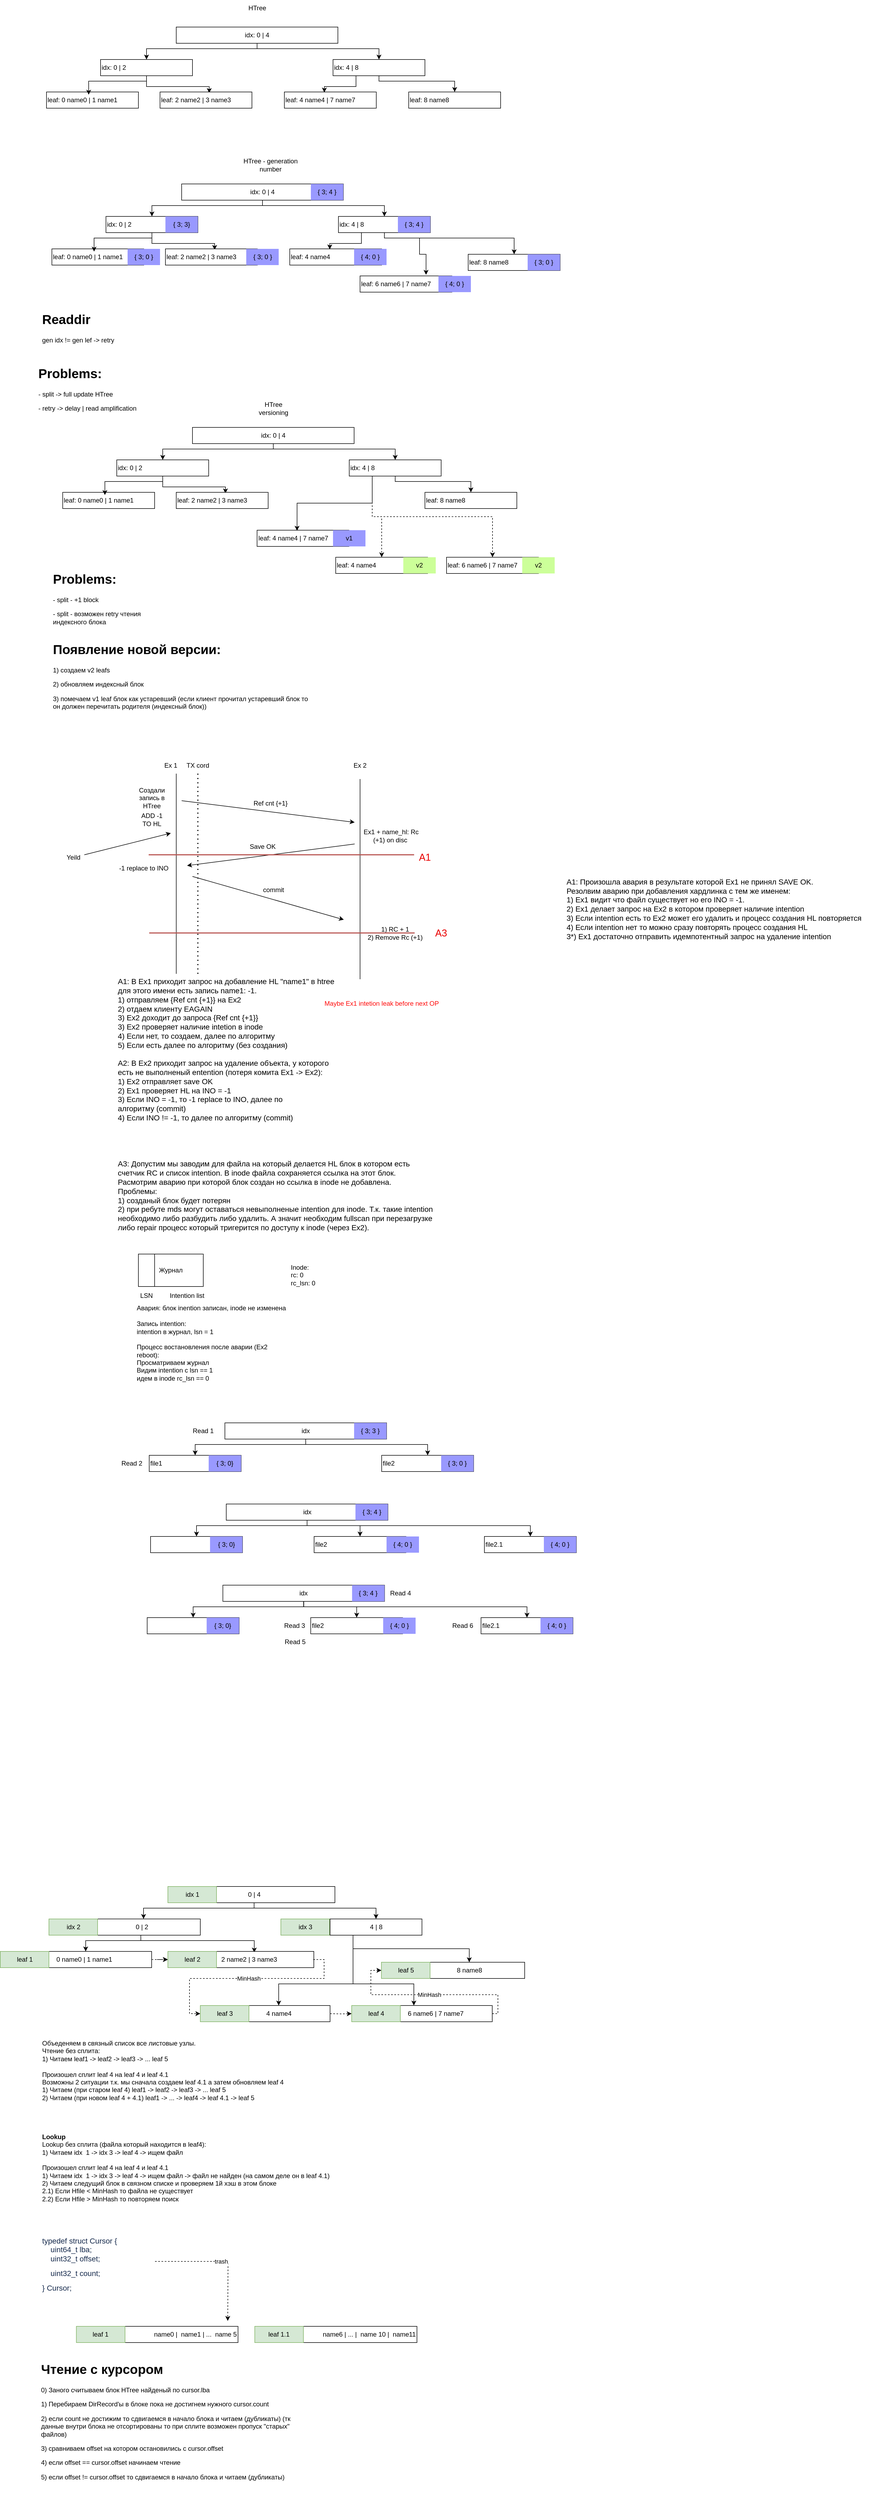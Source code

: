 <mxfile version="26.1.1">
  <diagram name="Страница — 1" id="RW-pO1266FzQhhYjobIq">
    <mxGraphModel dx="2195" dy="754" grid="1" gridSize="10" guides="1" tooltips="1" connect="1" arrows="1" fold="1" page="1" pageScale="1" pageWidth="827" pageHeight="1169" math="0" shadow="0">
      <root>
        <mxCell id="0" />
        <mxCell id="1" parent="0" />
        <mxCell id="mf_PLKOSiDefCwh0_vWu-9" style="edgeStyle=orthogonalEdgeStyle;rounded=0;orthogonalLoop=1;jettySize=auto;html=1;exitX=0.5;exitY=1;exitDx=0;exitDy=0;" parent="1" source="mf_PLKOSiDefCwh0_vWu-2" target="mf_PLKOSiDefCwh0_vWu-3" edge="1">
          <mxGeometry relative="1" as="geometry">
            <Array as="points">
              <mxPoint x="450" y="110" />
              <mxPoint x="245" y="110" />
            </Array>
          </mxGeometry>
        </mxCell>
        <mxCell id="mf_PLKOSiDefCwh0_vWu-10" style="edgeStyle=orthogonalEdgeStyle;rounded=0;orthogonalLoop=1;jettySize=auto;html=1;exitX=0.5;exitY=1;exitDx=0;exitDy=0;entryX=0.5;entryY=0;entryDx=0;entryDy=0;" parent="1" source="mf_PLKOSiDefCwh0_vWu-2" target="mf_PLKOSiDefCwh0_vWu-4" edge="1">
          <mxGeometry relative="1" as="geometry">
            <Array as="points">
              <mxPoint x="450" y="110" />
              <mxPoint x="675" y="110" />
            </Array>
          </mxGeometry>
        </mxCell>
        <mxCell id="mf_PLKOSiDefCwh0_vWu-2" value="idx: 0 | 4" style="rounded=0;whiteSpace=wrap;html=1;align=center;" parent="1" vertex="1">
          <mxGeometry x="300" y="70" width="299" height="30" as="geometry" />
        </mxCell>
        <mxCell id="mf_PLKOSiDefCwh0_vWu-13" style="edgeStyle=orthogonalEdgeStyle;rounded=0;orthogonalLoop=1;jettySize=auto;html=1;exitX=0.5;exitY=1;exitDx=0;exitDy=0;entryX=0.541;entryY=0.067;entryDx=0;entryDy=0;entryPerimeter=0;" parent="1" source="mf_PLKOSiDefCwh0_vWu-3" target="mf_PLKOSiDefCwh0_vWu-6" edge="1">
          <mxGeometry relative="1" as="geometry">
            <mxPoint x="250" y="170" as="sourcePoint" />
            <mxPoint x="360" y="200" as="targetPoint" />
            <Array as="points">
              <mxPoint x="245" y="180" />
              <mxPoint x="361" y="180" />
            </Array>
          </mxGeometry>
        </mxCell>
        <mxCell id="mf_PLKOSiDefCwh0_vWu-3" value="idx: 0 | 2" style="rounded=0;whiteSpace=wrap;html=1;align=left;" parent="1" vertex="1">
          <mxGeometry x="160" y="130" width="170" height="30" as="geometry" />
        </mxCell>
        <mxCell id="mf_PLKOSiDefCwh0_vWu-12" style="edgeStyle=orthogonalEdgeStyle;rounded=0;orthogonalLoop=1;jettySize=auto;html=1;exitX=0.5;exitY=1;exitDx=0;exitDy=0;entryX=0.5;entryY=0;entryDx=0;entryDy=0;" parent="1" source="mf_PLKOSiDefCwh0_vWu-4" target="mf_PLKOSiDefCwh0_vWu-8" edge="1">
          <mxGeometry relative="1" as="geometry">
            <Array as="points">
              <mxPoint x="675" y="170" />
              <mxPoint x="815" y="170" />
            </Array>
          </mxGeometry>
        </mxCell>
        <mxCell id="mf_PLKOSiDefCwh0_vWu-4" value="idx: 4 | 8" style="rounded=0;whiteSpace=wrap;html=1;align=left;" parent="1" vertex="1">
          <mxGeometry x="590" y="130" width="170" height="30" as="geometry" />
        </mxCell>
        <mxCell id="mf_PLKOSiDefCwh0_vWu-5" value="leaf: 0 name0 | 1 name1" style="rounded=0;whiteSpace=wrap;html=1;align=left;" parent="1" vertex="1">
          <mxGeometry x="60" y="190" width="170" height="30" as="geometry" />
        </mxCell>
        <mxCell id="mf_PLKOSiDefCwh0_vWu-6" value="leaf: 2 name2 | 3 name3" style="rounded=0;whiteSpace=wrap;html=1;align=left;" parent="1" vertex="1">
          <mxGeometry x="270" y="190" width="170" height="30" as="geometry" />
        </mxCell>
        <mxCell id="mf_PLKOSiDefCwh0_vWu-7" value="leaf: 4 name4 | 7 name7" style="rounded=0;whiteSpace=wrap;html=1;align=left;" parent="1" vertex="1">
          <mxGeometry x="500" y="190" width="170" height="30" as="geometry" />
        </mxCell>
        <mxCell id="mf_PLKOSiDefCwh0_vWu-8" value="leaf: 8 name8" style="rounded=0;whiteSpace=wrap;html=1;align=left;" parent="1" vertex="1">
          <mxGeometry x="730" y="190" width="170" height="30" as="geometry" />
        </mxCell>
        <mxCell id="mf_PLKOSiDefCwh0_vWu-11" style="edgeStyle=orthogonalEdgeStyle;rounded=0;orthogonalLoop=1;jettySize=auto;html=1;exitX=0.25;exitY=1;exitDx=0;exitDy=0;entryX=0.435;entryY=0.033;entryDx=0;entryDy=0;entryPerimeter=0;" parent="1" source="mf_PLKOSiDefCwh0_vWu-4" target="mf_PLKOSiDefCwh0_vWu-7" edge="1">
          <mxGeometry relative="1" as="geometry" />
        </mxCell>
        <mxCell id="mf_PLKOSiDefCwh0_vWu-14" style="edgeStyle=orthogonalEdgeStyle;rounded=0;orthogonalLoop=1;jettySize=auto;html=1;exitX=0.5;exitY=1;exitDx=0;exitDy=0;entryX=0.459;entryY=0.167;entryDx=0;entryDy=0;entryPerimeter=0;" parent="1" source="mf_PLKOSiDefCwh0_vWu-3" target="mf_PLKOSiDefCwh0_vWu-5" edge="1">
          <mxGeometry relative="1" as="geometry">
            <Array as="points">
              <mxPoint x="245" y="170" />
              <mxPoint x="138" y="170" />
            </Array>
          </mxGeometry>
        </mxCell>
        <mxCell id="mf_PLKOSiDefCwh0_vWu-15" value="HTree" style="text;html=1;align=center;verticalAlign=middle;whiteSpace=wrap;rounded=0;" parent="1" vertex="1">
          <mxGeometry x="419.5" y="20" width="60" height="30" as="geometry" />
        </mxCell>
        <mxCell id="mf_PLKOSiDefCwh0_vWu-16" style="edgeStyle=orthogonalEdgeStyle;rounded=0;orthogonalLoop=1;jettySize=auto;html=1;exitX=0.5;exitY=1;exitDx=0;exitDy=0;" parent="1" source="mf_PLKOSiDefCwh0_vWu-18" target="mf_PLKOSiDefCwh0_vWu-20" edge="1">
          <mxGeometry relative="1" as="geometry">
            <Array as="points">
              <mxPoint x="460" y="400" />
              <mxPoint x="255" y="400" />
            </Array>
          </mxGeometry>
        </mxCell>
        <mxCell id="mf_PLKOSiDefCwh0_vWu-17" style="edgeStyle=orthogonalEdgeStyle;rounded=0;orthogonalLoop=1;jettySize=auto;html=1;exitX=0.5;exitY=1;exitDx=0;exitDy=0;entryX=0.5;entryY=0;entryDx=0;entryDy=0;" parent="1" source="mf_PLKOSiDefCwh0_vWu-18" target="mf_PLKOSiDefCwh0_vWu-22" edge="1">
          <mxGeometry relative="1" as="geometry">
            <Array as="points">
              <mxPoint x="460" y="400" />
              <mxPoint x="685" y="400" />
            </Array>
          </mxGeometry>
        </mxCell>
        <mxCell id="mf_PLKOSiDefCwh0_vWu-18" value="idx: 0 | 4" style="rounded=0;whiteSpace=wrap;html=1;align=center;" parent="1" vertex="1">
          <mxGeometry x="310" y="360" width="299" height="30" as="geometry" />
        </mxCell>
        <mxCell id="mf_PLKOSiDefCwh0_vWu-19" style="edgeStyle=orthogonalEdgeStyle;rounded=0;orthogonalLoop=1;jettySize=auto;html=1;exitX=0.5;exitY=1;exitDx=0;exitDy=0;entryX=0.541;entryY=0.067;entryDx=0;entryDy=0;entryPerimeter=0;" parent="1" source="mf_PLKOSiDefCwh0_vWu-20" target="mf_PLKOSiDefCwh0_vWu-24" edge="1">
          <mxGeometry relative="1" as="geometry">
            <mxPoint x="260" y="460" as="sourcePoint" />
            <mxPoint x="370" y="490" as="targetPoint" />
            <Array as="points">
              <mxPoint x="255" y="470" />
              <mxPoint x="371" y="470" />
            </Array>
          </mxGeometry>
        </mxCell>
        <mxCell id="mf_PLKOSiDefCwh0_vWu-20" value="idx: 0 | 2" style="rounded=0;whiteSpace=wrap;html=1;align=left;" parent="1" vertex="1">
          <mxGeometry x="170" y="420" width="170" height="30" as="geometry" />
        </mxCell>
        <mxCell id="mf_PLKOSiDefCwh0_vWu-21" style="edgeStyle=orthogonalEdgeStyle;rounded=0;orthogonalLoop=1;jettySize=auto;html=1;exitX=0.5;exitY=1;exitDx=0;exitDy=0;entryX=0.5;entryY=0;entryDx=0;entryDy=0;" parent="1" source="mf_PLKOSiDefCwh0_vWu-22" target="mf_PLKOSiDefCwh0_vWu-26" edge="1">
          <mxGeometry relative="1" as="geometry">
            <Array as="points">
              <mxPoint x="685" y="460" />
              <mxPoint x="925" y="460" />
            </Array>
          </mxGeometry>
        </mxCell>
        <mxCell id="mf_PLKOSiDefCwh0_vWu-22" value="idx: 4 | 8" style="rounded=0;whiteSpace=wrap;html=1;align=left;" parent="1" vertex="1">
          <mxGeometry x="600" y="420" width="170" height="30" as="geometry" />
        </mxCell>
        <mxCell id="mf_PLKOSiDefCwh0_vWu-23" value="leaf: 0 name0 | 1 name1" style="rounded=0;whiteSpace=wrap;html=1;align=left;" parent="1" vertex="1">
          <mxGeometry x="70" y="480" width="170" height="30" as="geometry" />
        </mxCell>
        <mxCell id="mf_PLKOSiDefCwh0_vWu-24" value="leaf: 2 name2 | 3 name3" style="rounded=0;whiteSpace=wrap;html=1;align=left;" parent="1" vertex="1">
          <mxGeometry x="280" y="480" width="170" height="30" as="geometry" />
        </mxCell>
        <mxCell id="mf_PLKOSiDefCwh0_vWu-25" value="leaf: 4 name4" style="rounded=0;whiteSpace=wrap;html=1;align=left;" parent="1" vertex="1">
          <mxGeometry x="510" y="480" width="170" height="30" as="geometry" />
        </mxCell>
        <mxCell id="mf_PLKOSiDefCwh0_vWu-26" value="leaf: 8 name8" style="rounded=0;whiteSpace=wrap;html=1;align=left;" parent="1" vertex="1">
          <mxGeometry x="840" y="490" width="170" height="30" as="geometry" />
        </mxCell>
        <mxCell id="mf_PLKOSiDefCwh0_vWu-27" style="edgeStyle=orthogonalEdgeStyle;rounded=0;orthogonalLoop=1;jettySize=auto;html=1;exitX=0.25;exitY=1;exitDx=0;exitDy=0;entryX=0.435;entryY=0.033;entryDx=0;entryDy=0;entryPerimeter=0;" parent="1" source="mf_PLKOSiDefCwh0_vWu-22" target="mf_PLKOSiDefCwh0_vWu-25" edge="1">
          <mxGeometry relative="1" as="geometry" />
        </mxCell>
        <mxCell id="mf_PLKOSiDefCwh0_vWu-28" style="edgeStyle=orthogonalEdgeStyle;rounded=0;orthogonalLoop=1;jettySize=auto;html=1;exitX=0.5;exitY=1;exitDx=0;exitDy=0;entryX=0.459;entryY=0.167;entryDx=0;entryDy=0;entryPerimeter=0;" parent="1" source="mf_PLKOSiDefCwh0_vWu-20" target="mf_PLKOSiDefCwh0_vWu-23" edge="1">
          <mxGeometry relative="1" as="geometry">
            <Array as="points">
              <mxPoint x="255" y="460" />
              <mxPoint x="148" y="460" />
            </Array>
          </mxGeometry>
        </mxCell>
        <mxCell id="mf_PLKOSiDefCwh0_vWu-29" value="HTree - generation number" style="text;html=1;align=center;verticalAlign=middle;whiteSpace=wrap;rounded=0;" parent="1" vertex="1">
          <mxGeometry x="414" y="310" width="120.5" height="30" as="geometry" />
        </mxCell>
        <mxCell id="mf_PLKOSiDefCwh0_vWu-30" value="{ 3; 4 }" style="text;html=1;align=center;verticalAlign=middle;whiteSpace=wrap;rounded=0;fillColor=#9999FF;" parent="1" vertex="1">
          <mxGeometry x="549" y="360" width="60" height="30" as="geometry" />
        </mxCell>
        <mxCell id="mf_PLKOSiDefCwh0_vWu-31" value="{ 3; 4 }" style="text;html=1;align=center;verticalAlign=middle;whiteSpace=wrap;rounded=0;fillColor=#9999FF;" parent="1" vertex="1">
          <mxGeometry x="710" y="420" width="60" height="30" as="geometry" />
        </mxCell>
        <mxCell id="mf_PLKOSiDefCwh0_vWu-32" value="{ 3; 3}" style="text;html=1;align=center;verticalAlign=middle;whiteSpace=wrap;rounded=0;fillColor=#9999FF;" parent="1" vertex="1">
          <mxGeometry x="280" y="420" width="60" height="30" as="geometry" />
        </mxCell>
        <mxCell id="mf_PLKOSiDefCwh0_vWu-33" value="{ 3; 0 }" style="text;html=1;align=center;verticalAlign=middle;whiteSpace=wrap;rounded=0;fillColor=#9999FF;" parent="1" vertex="1">
          <mxGeometry x="210" y="480" width="60" height="30" as="geometry" />
        </mxCell>
        <mxCell id="mf_PLKOSiDefCwh0_vWu-35" value="{ 3; 0 }" style="text;html=1;align=center;verticalAlign=middle;whiteSpace=wrap;rounded=0;fillColor=#9999FF;" parent="1" vertex="1">
          <mxGeometry x="429.5" y="480" width="60" height="30" as="geometry" />
        </mxCell>
        <mxCell id="mf_PLKOSiDefCwh0_vWu-37" value="{ 3; 0 }" style="text;html=1;align=center;verticalAlign=middle;whiteSpace=wrap;rounded=0;fillColor=#9999FF;" parent="1" vertex="1">
          <mxGeometry x="950" y="490" width="60" height="30" as="geometry" />
        </mxCell>
        <mxCell id="mf_PLKOSiDefCwh0_vWu-38" value="&lt;h1 style=&quot;margin-top: 0px;&quot;&gt;Readdir&lt;/h1&gt;&lt;div&gt;gen idx != gen lef -&amp;gt; retry&lt;/div&gt;&lt;div&gt;&lt;br&gt;&lt;/div&gt;&lt;p&gt;&lt;br&gt;&lt;/p&gt;" style="text;html=1;whiteSpace=wrap;overflow=hidden;rounded=0;" parent="1" vertex="1">
          <mxGeometry x="50" y="590" width="180" height="120" as="geometry" />
        </mxCell>
        <mxCell id="mf_PLKOSiDefCwh0_vWu-40" value="leaf: 6 name6 | 7 name7" style="rounded=0;whiteSpace=wrap;html=1;align=left;" parent="1" vertex="1">
          <mxGeometry x="640" y="530" width="170" height="30" as="geometry" />
        </mxCell>
        <mxCell id="mf_PLKOSiDefCwh0_vWu-42" style="edgeStyle=orthogonalEdgeStyle;rounded=0;orthogonalLoop=1;jettySize=auto;html=1;exitX=0.5;exitY=1;exitDx=0;exitDy=0;entryX=0.718;entryY=-0.067;entryDx=0;entryDy=0;entryPerimeter=0;" parent="1" source="mf_PLKOSiDefCwh0_vWu-22" target="mf_PLKOSiDefCwh0_vWu-40" edge="1">
          <mxGeometry relative="1" as="geometry">
            <Array as="points">
              <mxPoint x="685" y="460" />
              <mxPoint x="750" y="460" />
              <mxPoint x="750" y="490" />
              <mxPoint x="762" y="490" />
            </Array>
          </mxGeometry>
        </mxCell>
        <mxCell id="mf_PLKOSiDefCwh0_vWu-43" value="&lt;h1 style=&quot;margin-top: 0px;&quot;&gt;Problems:&lt;/h1&gt;&lt;div&gt;- split -&amp;gt; full update HTree&lt;/div&gt;&lt;p&gt;- retry -&amp;gt; delay | read amplification&lt;/p&gt;" style="text;html=1;whiteSpace=wrap;overflow=hidden;rounded=0;" parent="1" vertex="1">
          <mxGeometry x="42.5" y="690" width="205" height="120" as="geometry" />
        </mxCell>
        <mxCell id="mf_PLKOSiDefCwh0_vWu-44" style="edgeStyle=orthogonalEdgeStyle;rounded=0;orthogonalLoop=1;jettySize=auto;html=1;exitX=0.5;exitY=1;exitDx=0;exitDy=0;" parent="1" source="mf_PLKOSiDefCwh0_vWu-46" target="mf_PLKOSiDefCwh0_vWu-48" edge="1">
          <mxGeometry relative="1" as="geometry">
            <Array as="points">
              <mxPoint x="480" y="850" />
              <mxPoint x="275" y="850" />
            </Array>
          </mxGeometry>
        </mxCell>
        <mxCell id="mf_PLKOSiDefCwh0_vWu-45" style="edgeStyle=orthogonalEdgeStyle;rounded=0;orthogonalLoop=1;jettySize=auto;html=1;exitX=0.5;exitY=1;exitDx=0;exitDy=0;entryX=0.5;entryY=0;entryDx=0;entryDy=0;" parent="1" source="mf_PLKOSiDefCwh0_vWu-46" target="mf_PLKOSiDefCwh0_vWu-50" edge="1">
          <mxGeometry relative="1" as="geometry">
            <Array as="points">
              <mxPoint x="480" y="850" />
              <mxPoint x="705" y="850" />
            </Array>
          </mxGeometry>
        </mxCell>
        <mxCell id="mf_PLKOSiDefCwh0_vWu-46" value="idx: 0 | 4" style="rounded=0;whiteSpace=wrap;html=1;align=center;" parent="1" vertex="1">
          <mxGeometry x="330" y="810" width="299" height="30" as="geometry" />
        </mxCell>
        <mxCell id="mf_PLKOSiDefCwh0_vWu-47" style="edgeStyle=orthogonalEdgeStyle;rounded=0;orthogonalLoop=1;jettySize=auto;html=1;exitX=0.5;exitY=1;exitDx=0;exitDy=0;entryX=0.541;entryY=0.067;entryDx=0;entryDy=0;entryPerimeter=0;" parent="1" source="mf_PLKOSiDefCwh0_vWu-48" target="mf_PLKOSiDefCwh0_vWu-52" edge="1">
          <mxGeometry relative="1" as="geometry">
            <mxPoint x="280" y="910" as="sourcePoint" />
            <mxPoint x="390" y="940" as="targetPoint" />
            <Array as="points">
              <mxPoint x="275" y="920" />
              <mxPoint x="391" y="920" />
            </Array>
          </mxGeometry>
        </mxCell>
        <mxCell id="mf_PLKOSiDefCwh0_vWu-48" value="idx: 0 | 2" style="rounded=0;whiteSpace=wrap;html=1;align=left;" parent="1" vertex="1">
          <mxGeometry x="190" y="870" width="170" height="30" as="geometry" />
        </mxCell>
        <mxCell id="mf_PLKOSiDefCwh0_vWu-49" style="edgeStyle=orthogonalEdgeStyle;rounded=0;orthogonalLoop=1;jettySize=auto;html=1;exitX=0.5;exitY=1;exitDx=0;exitDy=0;entryX=0.5;entryY=0;entryDx=0;entryDy=0;" parent="1" source="mf_PLKOSiDefCwh0_vWu-50" target="mf_PLKOSiDefCwh0_vWu-54" edge="1">
          <mxGeometry relative="1" as="geometry">
            <Array as="points">
              <mxPoint x="705" y="910" />
              <mxPoint x="845" y="910" />
            </Array>
          </mxGeometry>
        </mxCell>
        <mxCell id="mf_PLKOSiDefCwh0_vWu-61" style="edgeStyle=orthogonalEdgeStyle;rounded=0;orthogonalLoop=1;jettySize=auto;html=1;exitX=0.25;exitY=1;exitDx=0;exitDy=0;entryX=0.5;entryY=0;entryDx=0;entryDy=0;dashed=1;" parent="1" source="mf_PLKOSiDefCwh0_vWu-50" target="mf_PLKOSiDefCwh0_vWu-59" edge="1">
          <mxGeometry relative="1" as="geometry" />
        </mxCell>
        <mxCell id="mf_PLKOSiDefCwh0_vWu-62" style="edgeStyle=orthogonalEdgeStyle;rounded=0;orthogonalLoop=1;jettySize=auto;html=1;exitX=0.25;exitY=1;exitDx=0;exitDy=0;entryX=0.5;entryY=0;entryDx=0;entryDy=0;dashed=1;" parent="1" source="mf_PLKOSiDefCwh0_vWu-50" target="mf_PLKOSiDefCwh0_vWu-58" edge="1">
          <mxGeometry relative="1" as="geometry" />
        </mxCell>
        <mxCell id="mf_PLKOSiDefCwh0_vWu-50" value="idx: 4 | 8" style="rounded=0;whiteSpace=wrap;html=1;align=left;" parent="1" vertex="1">
          <mxGeometry x="620" y="870" width="170" height="30" as="geometry" />
        </mxCell>
        <mxCell id="mf_PLKOSiDefCwh0_vWu-51" value="leaf: 0 name0 | 1 name1" style="rounded=0;whiteSpace=wrap;html=1;align=left;" parent="1" vertex="1">
          <mxGeometry x="90" y="930" width="170" height="30" as="geometry" />
        </mxCell>
        <mxCell id="mf_PLKOSiDefCwh0_vWu-52" value="leaf: 2 name2 | 3 name3" style="rounded=0;whiteSpace=wrap;html=1;align=left;" parent="1" vertex="1">
          <mxGeometry x="300" y="930" width="170" height="30" as="geometry" />
        </mxCell>
        <mxCell id="mf_PLKOSiDefCwh0_vWu-53" value="leaf: 4 name4 | 7 name7" style="rounded=0;whiteSpace=wrap;html=1;align=left;" parent="1" vertex="1">
          <mxGeometry x="449.5" y="1000" width="170" height="30" as="geometry" />
        </mxCell>
        <mxCell id="mf_PLKOSiDefCwh0_vWu-54" value="leaf: 8 name8" style="rounded=0;whiteSpace=wrap;html=1;align=left;" parent="1" vertex="1">
          <mxGeometry x="760" y="930" width="170" height="30" as="geometry" />
        </mxCell>
        <mxCell id="mf_PLKOSiDefCwh0_vWu-55" style="edgeStyle=orthogonalEdgeStyle;rounded=0;orthogonalLoop=1;jettySize=auto;html=1;exitX=0.25;exitY=1;exitDx=0;exitDy=0;entryX=0.435;entryY=0.033;entryDx=0;entryDy=0;entryPerimeter=0;" parent="1" source="mf_PLKOSiDefCwh0_vWu-50" target="mf_PLKOSiDefCwh0_vWu-53" edge="1">
          <mxGeometry relative="1" as="geometry" />
        </mxCell>
        <mxCell id="mf_PLKOSiDefCwh0_vWu-56" style="edgeStyle=orthogonalEdgeStyle;rounded=0;orthogonalLoop=1;jettySize=auto;html=1;exitX=0.5;exitY=1;exitDx=0;exitDy=0;entryX=0.459;entryY=0.167;entryDx=0;entryDy=0;entryPerimeter=0;" parent="1" source="mf_PLKOSiDefCwh0_vWu-48" target="mf_PLKOSiDefCwh0_vWu-51" edge="1">
          <mxGeometry relative="1" as="geometry">
            <Array as="points">
              <mxPoint x="275" y="910" />
              <mxPoint x="168" y="910" />
            </Array>
          </mxGeometry>
        </mxCell>
        <mxCell id="mf_PLKOSiDefCwh0_vWu-57" value="HTree versioning" style="text;html=1;align=center;verticalAlign=middle;whiteSpace=wrap;rounded=0;" parent="1" vertex="1">
          <mxGeometry x="449.5" y="760" width="60" height="30" as="geometry" />
        </mxCell>
        <mxCell id="mf_PLKOSiDefCwh0_vWu-58" value="leaf: 6 name6 | 7 name7" style="rounded=0;whiteSpace=wrap;html=1;align=left;" parent="1" vertex="1">
          <mxGeometry x="800" y="1050" width="170" height="30" as="geometry" />
        </mxCell>
        <mxCell id="mf_PLKOSiDefCwh0_vWu-59" value="leaf: 4 name4" style="rounded=0;whiteSpace=wrap;html=1;align=left;" parent="1" vertex="1">
          <mxGeometry x="595" y="1050" width="170" height="30" as="geometry" />
        </mxCell>
        <mxCell id="mf_PLKOSiDefCwh0_vWu-63" value="v1" style="text;html=1;align=center;verticalAlign=middle;whiteSpace=wrap;rounded=0;fillColor=#9999FF;" parent="1" vertex="1">
          <mxGeometry x="590" y="1000" width="60" height="30" as="geometry" />
        </mxCell>
        <mxCell id="mf_PLKOSiDefCwh0_vWu-64" value="v2" style="text;html=1;align=center;verticalAlign=middle;whiteSpace=wrap;rounded=0;fillColor=#CCFF99;" parent="1" vertex="1">
          <mxGeometry x="720" y="1050" width="60" height="30" as="geometry" />
        </mxCell>
        <mxCell id="mf_PLKOSiDefCwh0_vWu-66" value="v2" style="text;html=1;align=center;verticalAlign=middle;whiteSpace=wrap;rounded=0;fillColor=#CCFF99;" parent="1" vertex="1">
          <mxGeometry x="940" y="1050" width="60" height="30" as="geometry" />
        </mxCell>
        <mxCell id="mf_PLKOSiDefCwh0_vWu-67" value="&lt;h1 style=&quot;margin-top: 0px;&quot;&gt;Problems:&lt;/h1&gt;&lt;div&gt;-&amp;nbsp;&lt;span style=&quot;background-color: transparent; color: light-dark(rgb(0, 0, 0), rgb(255, 255, 255));&quot;&gt;split -&amp;nbsp;&lt;/span&gt;&lt;span style=&quot;background-color: transparent; color: light-dark(rgb(0, 0, 0), rgb(255, 255, 255));&quot;&gt;+1 block&lt;/span&gt;&lt;/div&gt;&lt;p&gt;-&amp;nbsp;&lt;span style=&quot;background-color: transparent; color: light-dark(rgb(0, 0, 0), rgb(255, 255, 255));&quot;&gt;split - возможен&amp;nbsp;&lt;/span&gt;&lt;span style=&quot;background-color: transparent; color: light-dark(rgb(0, 0, 0), rgb(255, 255, 255));&quot;&gt;retry чтения индексного блока&lt;/span&gt;&lt;/p&gt;" style="text;html=1;whiteSpace=wrap;overflow=hidden;rounded=0;" parent="1" vertex="1">
          <mxGeometry x="70" y="1070" width="205" height="120" as="geometry" />
        </mxCell>
        <mxCell id="mf_PLKOSiDefCwh0_vWu-69" value="&lt;h1 style=&quot;margin-top: 0px;&quot;&gt;Появление новой версии:&lt;/h1&gt;&lt;p&gt;1) создаем v2 leafs&lt;/p&gt;&lt;p&gt;2) обновляем индексный блок&lt;/p&gt;&lt;p&gt;3) помечаем v1 leaf блок как устаревший (если клиент прочитал устаревший блок то он должен перечитать родителя (индексный блок))&lt;/p&gt;" style="text;html=1;whiteSpace=wrap;overflow=hidden;rounded=0;" parent="1" vertex="1">
          <mxGeometry x="70" y="1200" width="480" height="190" as="geometry" />
        </mxCell>
        <mxCell id="04HmaOA_3xTZ1o9605H1-1" value="" style="endArrow=none;html=1;rounded=0;" parent="1" edge="1">
          <mxGeometry width="50" height="50" relative="1" as="geometry">
            <mxPoint x="300" y="1820" as="sourcePoint" />
            <mxPoint x="300" y="1450" as="targetPoint" />
          </mxGeometry>
        </mxCell>
        <mxCell id="04HmaOA_3xTZ1o9605H1-2" value="" style="endArrow=none;html=1;rounded=0;" parent="1" edge="1">
          <mxGeometry width="50" height="50" relative="1" as="geometry">
            <mxPoint x="640" y="1830" as="sourcePoint" />
            <mxPoint x="640" y="1460" as="targetPoint" />
          </mxGeometry>
        </mxCell>
        <mxCell id="04HmaOA_3xTZ1o9605H1-4" value="Ex 1" style="text;html=1;align=center;verticalAlign=middle;whiteSpace=wrap;rounded=0;" parent="1" vertex="1">
          <mxGeometry x="260" y="1420" width="60" height="30" as="geometry" />
        </mxCell>
        <mxCell id="04HmaOA_3xTZ1o9605H1-5" value="Ex 2" style="text;html=1;align=center;verticalAlign=middle;whiteSpace=wrap;rounded=0;" parent="1" vertex="1">
          <mxGeometry x="610" y="1420" width="60" height="30" as="geometry" />
        </mxCell>
        <mxCell id="04HmaOA_3xTZ1o9605H1-6" value="" style="endArrow=classic;html=1;rounded=0;" parent="1" edge="1">
          <mxGeometry width="50" height="50" relative="1" as="geometry">
            <mxPoint x="310" y="1500" as="sourcePoint" />
            <mxPoint x="630" y="1540" as="targetPoint" />
          </mxGeometry>
        </mxCell>
        <mxCell id="04HmaOA_3xTZ1o9605H1-7" value="Ref cnt {+1}" style="text;html=1;align=center;verticalAlign=middle;whiteSpace=wrap;rounded=0;" parent="1" vertex="1">
          <mxGeometry x="396.75" y="1490" width="155" height="30" as="geometry" />
        </mxCell>
        <mxCell id="04HmaOA_3xTZ1o9605H1-8" value="Создали запись в HTree" style="text;html=1;align=center;verticalAlign=middle;whiteSpace=wrap;rounded=0;" parent="1" vertex="1">
          <mxGeometry x="225" y="1480" width="60" height="30" as="geometry" />
        </mxCell>
        <mxCell id="04HmaOA_3xTZ1o9605H1-9" value="Ex1 + name_hl: Rc (+1) on disc&amp;nbsp;" style="text;html=1;align=center;verticalAlign=middle;whiteSpace=wrap;rounded=0;" parent="1" vertex="1">
          <mxGeometry x="640" y="1550" width="115" height="30" as="geometry" />
        </mxCell>
        <mxCell id="04HmaOA_3xTZ1o9605H1-10" value="" style="endArrow=classic;html=1;rounded=0;" parent="1" edge="1">
          <mxGeometry width="50" height="50" relative="1" as="geometry">
            <mxPoint x="630" y="1580" as="sourcePoint" />
            <mxPoint x="320" y="1620" as="targetPoint" />
          </mxGeometry>
        </mxCell>
        <mxCell id="04HmaOA_3xTZ1o9605H1-11" value="Save OK" style="text;html=1;align=center;verticalAlign=middle;whiteSpace=wrap;rounded=0;" parent="1" vertex="1">
          <mxGeometry x="429.5" y="1570" width="60" height="30" as="geometry" />
        </mxCell>
        <mxCell id="04HmaOA_3xTZ1o9605H1-13" value="" style="endArrow=classic;html=1;rounded=0;" parent="1" edge="1">
          <mxGeometry width="50" height="50" relative="1" as="geometry">
            <mxPoint x="330" y="1640" as="sourcePoint" />
            <mxPoint x="610" y="1720" as="targetPoint" />
          </mxGeometry>
        </mxCell>
        <mxCell id="04HmaOA_3xTZ1o9605H1-14" value="-1 replace to INO" style="text;html=1;align=center;verticalAlign=middle;whiteSpace=wrap;rounded=0;" parent="1" vertex="1">
          <mxGeometry x="190" y="1610" width="100" height="30" as="geometry" />
        </mxCell>
        <mxCell id="04HmaOA_3xTZ1o9605H1-15" value="commit" style="text;html=1;align=center;verticalAlign=middle;whiteSpace=wrap;rounded=0;" parent="1" vertex="1">
          <mxGeometry x="450" y="1650" width="60" height="30" as="geometry" />
        </mxCell>
        <mxCell id="04HmaOA_3xTZ1o9605H1-16" value="1) RC + 1&lt;div&gt;2) Remove Rc (+1)&lt;/div&gt;" style="text;html=1;align=center;verticalAlign=middle;whiteSpace=wrap;rounded=0;" parent="1" vertex="1">
          <mxGeometry x="640" y="1700" width="130" height="90" as="geometry" />
        </mxCell>
        <mxCell id="04HmaOA_3xTZ1o9605H1-19" value="" style="endArrow=none;html=1;rounded=0;fillColor=#f8cecc;strokeColor=#b85450;strokeWidth=2;" parent="1" edge="1">
          <mxGeometry width="50" height="50" relative="1" as="geometry">
            <mxPoint x="740" y="1600" as="sourcePoint" />
            <mxPoint x="249" y="1600" as="targetPoint" />
          </mxGeometry>
        </mxCell>
        <mxCell id="04HmaOA_3xTZ1o9605H1-20" value="" style="endArrow=none;html=1;rounded=0;fillColor=#f8cecc;strokeColor=#b85450;strokeWidth=2;" parent="1" edge="1">
          <mxGeometry width="50" height="50" relative="1" as="geometry">
            <mxPoint x="741" y="1744.5" as="sourcePoint" />
            <mxPoint x="250" y="1744.5" as="targetPoint" />
          </mxGeometry>
        </mxCell>
        <mxCell id="BeQctFbGjYON3i-OoHZe-1" value="A1" style="text;html=1;align=center;verticalAlign=middle;whiteSpace=wrap;rounded=0;strokeWidth=3;fontSize=18;fontColor=light-dark(#e90101, #ededed);" parent="1" vertex="1">
          <mxGeometry x="730" y="1590" width="60" height="30" as="geometry" />
        </mxCell>
        <mxCell id="BeQctFbGjYON3i-OoHZe-2" value="A3" style="text;html=1;align=center;verticalAlign=middle;whiteSpace=wrap;rounded=0;strokeWidth=3;fontSize=18;fontColor=light-dark(#e90101, #ededed);" parent="1" vertex="1">
          <mxGeometry x="760" y="1730" width="60" height="30" as="geometry" />
        </mxCell>
        <mxCell id="BeQctFbGjYON3i-OoHZe-3" value="&lt;font style=&quot;font-size: 14px;&quot;&gt;A1: Произошла авария в результате которой Ex1 не принял SAVE OK.&lt;/font&gt;&lt;div&gt;&lt;font style=&quot;font-size: 14px;&quot;&gt;Резолвим аварию при добавления хардлинка с тем же именем:&lt;br&gt;1) Ex1 видит что файл существует но его INO = -1.&lt;/font&gt;&lt;/div&gt;&lt;div&gt;&lt;font style=&quot;font-size: 14px;&quot;&gt;2) Ex1 делает запрос на Ex2 в котором проверяет наличие intention&lt;/font&gt;&lt;/div&gt;&lt;div&gt;&lt;font style=&quot;font-size: 14px;&quot;&gt;3) Если intention есть то Ex2 может его удалить и процесс создания HL повторяется&lt;/font&gt;&lt;/div&gt;&lt;div&gt;&lt;font style=&quot;font-size: 14px;&quot;&gt;4) Если intention нет то можно сразу повторять процесс создания HL&lt;/font&gt;&lt;/div&gt;&lt;div&gt;&lt;span style=&quot;font-size: 14px;&quot;&gt;3*) Ex1 достаточно отправить идемпотентный запрос на удаление intention&lt;/span&gt;&lt;/div&gt;" style="text;html=1;align=left;verticalAlign=middle;whiteSpace=wrap;rounded=0;" parent="1" vertex="1">
          <mxGeometry x="1020" y="1630" width="590" height="140" as="geometry" />
        </mxCell>
        <mxCell id="BeQctFbGjYON3i-OoHZe-5" value="&lt;font style=&quot;font-size: 14px;&quot;&gt;A3: Допустим мы заводим для файла на который делается HL блок в котором есть счетчик RC и список intention. В inode файла сохраняется ссылка на этот блок. Расмотрим аварию при которой блок создан но ссылка в inode не добавлена.&lt;/font&gt;&lt;div&gt;&lt;font style=&quot;font-size: 14px;&quot;&gt;Проблемы:&lt;/font&gt;&lt;/div&gt;&lt;div&gt;&lt;font style=&quot;font-size: 14px;&quot;&gt;1) созданый блок будет потерян&lt;/font&gt;&lt;/div&gt;&lt;div&gt;&lt;font style=&quot;font-size: 14px;&quot;&gt;2) при ребуте mds могут оставаться невыполненые intention для inode. Т.к. такие intention необходимо либо разбудить либо удалить. А значит необходим fullscan при перезагрузке либо repair процесс который тригерится по доступу к inode (через Ex2).&lt;/font&gt;&lt;/div&gt;" style="text;html=1;align=left;verticalAlign=middle;whiteSpace=wrap;rounded=0;" parent="1" vertex="1">
          <mxGeometry x="190" y="2160" width="590" height="140" as="geometry" />
        </mxCell>
        <mxCell id="BeQctFbGjYON3i-OoHZe-7" value="" style="endArrow=none;dashed=1;html=1;dashPattern=1 3;strokeWidth=2;rounded=0;" parent="1" edge="1">
          <mxGeometry width="50" height="50" relative="1" as="geometry">
            <mxPoint x="340" y="1820" as="sourcePoint" />
            <mxPoint x="340" y="1450" as="targetPoint" />
          </mxGeometry>
        </mxCell>
        <mxCell id="BeQctFbGjYON3i-OoHZe-8" value="TX cord" style="text;html=1;align=center;verticalAlign=middle;whiteSpace=wrap;rounded=0;" parent="1" vertex="1">
          <mxGeometry x="310" y="1420" width="60" height="30" as="geometry" />
        </mxCell>
        <mxCell id="BeQctFbGjYON3i-OoHZe-9" value="A1: В Ex1 приходит запрос на добавление HL &quot;name1&quot; в htree для этого имени есть запись name1: -1.&lt;div&gt;1) отправляем {&lt;span style=&quot;text-align: center; background-color: transparent; color: light-dark(rgb(0, 0, 0), rgb(255, 255, 255));&quot;&gt;Ref cnt {+1}&lt;/span&gt;&lt;span style=&quot;background-color: transparent; color: light-dark(rgb(0, 0, 0), rgb(255, 255, 255));&quot;&gt;} на Ex2&lt;/span&gt;&lt;/div&gt;&lt;div&gt;&lt;span style=&quot;background-color: transparent; color: light-dark(rgb(0, 0, 0), rgb(255, 255, 255));&quot;&gt;2) отдаем клиенту EAGAIN&lt;/span&gt;&lt;/div&gt;&lt;div&gt;&lt;span style=&quot;background-color: transparent; color: light-dark(rgb(0, 0, 0), rgb(255, 255, 255));&quot;&gt;3) Ex2 доходит до запроса&amp;nbsp;&lt;/span&gt;&lt;span style=&quot;background-color: transparent; color: light-dark(rgb(0, 0, 0), rgb(255, 255, 255));&quot;&gt;{&lt;/span&gt;&lt;span style=&quot;background-color: transparent; color: light-dark(rgb(0, 0, 0), rgb(255, 255, 255)); text-align: center;&quot;&gt;Ref cnt {+1}&lt;/span&gt;&lt;span style=&quot;background-color: transparent; color: light-dark(rgb(0, 0, 0), rgb(255, 255, 255));&quot;&gt;}&lt;/span&gt;&lt;/div&gt;&lt;div&gt;&lt;span style=&quot;background-color: transparent; color: light-dark(rgb(0, 0, 0), rgb(255, 255, 255));&quot;&gt;3) Ex2 проверяет наличие intetion&lt;/span&gt;&lt;span style=&quot;background-color: transparent; color: light-dark(rgb(0, 0, 0), rgb(255, 255, 255));&quot;&gt;&amp;nbsp;в inode&lt;/span&gt;&lt;/div&gt;&lt;div&gt;&lt;span style=&quot;background-color: transparent; color: light-dark(rgb(0, 0, 0), rgb(255, 255, 255));&quot;&gt;4) Если нет, то создаем, далее по алгоритму&lt;/span&gt;&lt;/div&gt;&lt;div&gt;&lt;span style=&quot;background-color: transparent; color: light-dark(rgb(0, 0, 0), rgb(255, 255, 255));&quot;&gt;5) Если есть далее по алгоритму (без создания)&lt;/span&gt;&lt;/div&gt;&lt;div&gt;&lt;span style=&quot;background-color: transparent; color: light-dark(rgb(0, 0, 0), rgb(255, 255, 255));&quot;&gt;&lt;br&gt;&lt;/span&gt;&lt;/div&gt;&lt;div&gt;A2: В Ex2 приходит запрос на удаление объекта, у которого есть не выполненый entention (потеря комита Ex1 -&amp;gt; Ex2):&lt;/div&gt;&lt;div&gt;1) Ex2 отправляет save OK&lt;/div&gt;&lt;div&gt;2) Ex1 проверяет HL на INO = -1&lt;/div&gt;&lt;div&gt;3) Если INO = -1, то -1 replace to INO, далее по алгоритму&amp;nbsp;&lt;span style=&quot;background-color: transparent; color: light-dark(rgb(0, 0, 0), rgb(255, 255, 255));&quot;&gt;(commit)&lt;/span&gt;&lt;/div&gt;&lt;div&gt;4) Eсли INO != -1, то далее по алгоритму (commit)&lt;/div&gt;" style="text;html=1;align=left;verticalAlign=middle;whiteSpace=wrap;rounded=0;fontSize=14;" parent="1" vertex="1">
          <mxGeometry x="190" y="1820" width="410" height="280" as="geometry" />
        </mxCell>
        <mxCell id="BeQctFbGjYON3i-OoHZe-10" value="ADD -1 TO HL" style="text;html=1;align=center;verticalAlign=middle;whiteSpace=wrap;rounded=0;" parent="1" vertex="1">
          <mxGeometry x="225" y="1520" width="60" height="30" as="geometry" />
        </mxCell>
        <mxCell id="BeQctFbGjYON3i-OoHZe-11" value="Maybe Ex1 intetion leak before next OP" style="text;html=1;align=center;verticalAlign=middle;whiteSpace=wrap;rounded=0;fontColor=#FF0A0A;" parent="1" vertex="1">
          <mxGeometry x="570" y="1860" width="220" height="30" as="geometry" />
        </mxCell>
        <mxCell id="BeQctFbGjYON3i-OoHZe-12" value="" style="endArrow=classic;html=1;rounded=0;" parent="1" edge="1">
          <mxGeometry width="50" height="50" relative="1" as="geometry">
            <mxPoint x="130" y="1600" as="sourcePoint" />
            <mxPoint x="290" y="1560" as="targetPoint" />
          </mxGeometry>
        </mxCell>
        <mxCell id="BeQctFbGjYON3i-OoHZe-13" value="Yeild" style="text;html=1;align=center;verticalAlign=middle;whiteSpace=wrap;rounded=0;" parent="1" vertex="1">
          <mxGeometry x="80" y="1590" width="60" height="30" as="geometry" />
        </mxCell>
        <mxCell id="BeQctFbGjYON3i-OoHZe-17" value="Журнал" style="rounded=0;whiteSpace=wrap;html=1;" parent="1" vertex="1">
          <mxGeometry x="230" y="2338" width="120" height="60" as="geometry" />
        </mxCell>
        <mxCell id="BeQctFbGjYON3i-OoHZe-18" value="" style="rounded=0;whiteSpace=wrap;html=1;" parent="1" vertex="1">
          <mxGeometry x="230" y="2338" width="30" height="60" as="geometry" />
        </mxCell>
        <mxCell id="BeQctFbGjYON3i-OoHZe-19" value="LSN" style="text;html=1;align=center;verticalAlign=middle;whiteSpace=wrap;rounded=0;" parent="1" vertex="1">
          <mxGeometry x="215" y="2400" width="60" height="30" as="geometry" />
        </mxCell>
        <mxCell id="BeQctFbGjYON3i-OoHZe-20" value="&lt;div style=&quot;&quot;&gt;&lt;span style=&quot;background-color: transparent; color: light-dark(rgb(0, 0, 0), rgb(255, 255, 255));&quot;&gt;Inode:&lt;/span&gt;&lt;/div&gt;&lt;div style=&quot;&quot;&gt;&lt;span style=&quot;background-color: transparent; color: light-dark(rgb(0, 0, 0), rgb(255, 255, 255));&quot;&gt;rc: 0&lt;/span&gt;&lt;/div&gt;&lt;div style=&quot;&quot;&gt;rc_lsn: 0&lt;/div&gt;&lt;div&gt;&lt;br&gt;&lt;/div&gt;" style="text;html=1;align=left;verticalAlign=middle;whiteSpace=wrap;rounded=0;" parent="1" vertex="1">
          <mxGeometry x="510" y="2338" width="320" height="92" as="geometry" />
        </mxCell>
        <mxCell id="BeQctFbGjYON3i-OoHZe-21" value="Intention list" style="text;html=1;align=center;verticalAlign=middle;whiteSpace=wrap;rounded=0;" parent="1" vertex="1">
          <mxGeometry x="275" y="2400" width="90" height="30" as="geometry" />
        </mxCell>
        <mxCell id="BeQctFbGjYON3i-OoHZe-23" value="Авария: блок inеntion записан, inode не изменена&lt;div&gt;&lt;br&gt;&lt;/div&gt;&lt;div&gt;Запись intention:&lt;/div&gt;&lt;div&gt;intention в журнал, lsn = 1&lt;/div&gt;&lt;div&gt;&lt;br&gt;&lt;/div&gt;&lt;div&gt;Процесс востановления после аварии (Ex2 reboot):&lt;/div&gt;&lt;div&gt;Просматриваем журнал&lt;/div&gt;&lt;div&gt;Видим intention с lsn == 1&lt;/div&gt;&lt;div&gt;идем в inode rc_lsn == 0&lt;/div&gt;&lt;div&gt;&lt;br&gt;&lt;/div&gt;" style="text;html=1;align=left;verticalAlign=middle;whiteSpace=wrap;rounded=0;" parent="1" vertex="1">
          <mxGeometry x="225" y="2440" width="285" height="140" as="geometry" />
        </mxCell>
        <mxCell id="io7rObgqiktNB00ZLA3A-1" value="{ 4; 0 }" style="text;html=1;align=center;verticalAlign=middle;whiteSpace=wrap;rounded=0;fillColor=#9999FF;" parent="1" vertex="1">
          <mxGeometry x="785" y="530" width="60" height="30" as="geometry" />
        </mxCell>
        <mxCell id="io7rObgqiktNB00ZLA3A-2" value="{ 4; 0 }" style="text;html=1;align=center;verticalAlign=middle;whiteSpace=wrap;rounded=0;fillColor=#9999FF;" parent="1" vertex="1">
          <mxGeometry x="629" y="480" width="60" height="30" as="geometry" />
        </mxCell>
        <mxCell id="MJ5-J80cCLJe8jQIAeMC-1" style="edgeStyle=orthogonalEdgeStyle;rounded=0;orthogonalLoop=1;jettySize=auto;html=1;exitX=0.5;exitY=1;exitDx=0;exitDy=0;" parent="1" source="MJ5-J80cCLJe8jQIAeMC-3" target="MJ5-J80cCLJe8jQIAeMC-5" edge="1">
          <mxGeometry relative="1" as="geometry">
            <Array as="points">
              <mxPoint x="540" y="2690" />
              <mxPoint x="335" y="2690" />
            </Array>
          </mxGeometry>
        </mxCell>
        <mxCell id="MJ5-J80cCLJe8jQIAeMC-2" style="edgeStyle=orthogonalEdgeStyle;rounded=0;orthogonalLoop=1;jettySize=auto;html=1;exitX=0.5;exitY=1;exitDx=0;exitDy=0;entryX=0.5;entryY=0;entryDx=0;entryDy=0;" parent="1" source="MJ5-J80cCLJe8jQIAeMC-3" target="MJ5-J80cCLJe8jQIAeMC-7" edge="1">
          <mxGeometry relative="1" as="geometry">
            <Array as="points">
              <mxPoint x="540" y="2690" />
              <mxPoint x="765" y="2690" />
            </Array>
          </mxGeometry>
        </mxCell>
        <mxCell id="MJ5-J80cCLJe8jQIAeMC-3" value="idx" style="rounded=0;whiteSpace=wrap;html=1;align=center;" parent="1" vertex="1">
          <mxGeometry x="390" y="2650" width="299" height="30" as="geometry" />
        </mxCell>
        <mxCell id="MJ5-J80cCLJe8jQIAeMC-5" value="file1" style="rounded=0;whiteSpace=wrap;html=1;align=left;" parent="1" vertex="1">
          <mxGeometry x="250" y="2710" width="170" height="30" as="geometry" />
        </mxCell>
        <mxCell id="MJ5-J80cCLJe8jQIAeMC-7" value="file2" style="rounded=0;whiteSpace=wrap;html=1;align=left;" parent="1" vertex="1">
          <mxGeometry x="680" y="2710" width="170" height="30" as="geometry" />
        </mxCell>
        <mxCell id="MJ5-J80cCLJe8jQIAeMC-14" value="{ 3; 3 }" style="text;html=1;align=center;verticalAlign=middle;whiteSpace=wrap;rounded=0;fillColor=#9999FF;" parent="1" vertex="1">
          <mxGeometry x="629" y="2650" width="60" height="30" as="geometry" />
        </mxCell>
        <mxCell id="MJ5-J80cCLJe8jQIAeMC-15" value="{ 3; 0 }" style="text;html=1;align=center;verticalAlign=middle;whiteSpace=wrap;rounded=0;fillColor=#9999FF;" parent="1" vertex="1">
          <mxGeometry x="790" y="2710" width="60" height="30" as="geometry" />
        </mxCell>
        <mxCell id="MJ5-J80cCLJe8jQIAeMC-16" value="{ 3; 0}" style="text;html=1;align=center;verticalAlign=middle;whiteSpace=wrap;rounded=0;fillColor=#9999FF;" parent="1" vertex="1">
          <mxGeometry x="360" y="2710" width="60" height="30" as="geometry" />
        </mxCell>
        <mxCell id="MJ5-J80cCLJe8jQIAeMC-24" value="Read 2" style="text;html=1;align=center;verticalAlign=middle;whiteSpace=wrap;rounded=0;" parent="1" vertex="1">
          <mxGeometry x="187.5" y="2710" width="60" height="30" as="geometry" />
        </mxCell>
        <mxCell id="MJ5-J80cCLJe8jQIAeMC-25" value="Read 1" style="text;html=1;align=center;verticalAlign=middle;whiteSpace=wrap;rounded=0;" parent="1" vertex="1">
          <mxGeometry x="320" y="2650" width="60" height="30" as="geometry" />
        </mxCell>
        <mxCell id="MJ5-J80cCLJe8jQIAeMC-27" style="edgeStyle=orthogonalEdgeStyle;rounded=0;orthogonalLoop=1;jettySize=auto;html=1;exitX=0.5;exitY=1;exitDx=0;exitDy=0;" parent="1" source="MJ5-J80cCLJe8jQIAeMC-29" target="MJ5-J80cCLJe8jQIAeMC-30" edge="1">
          <mxGeometry relative="1" as="geometry">
            <Array as="points">
              <mxPoint x="542.5" y="2840" />
              <mxPoint x="337.5" y="2840" />
            </Array>
          </mxGeometry>
        </mxCell>
        <mxCell id="MJ5-J80cCLJe8jQIAeMC-28" style="edgeStyle=orthogonalEdgeStyle;rounded=0;orthogonalLoop=1;jettySize=auto;html=1;exitX=0.5;exitY=1;exitDx=0;exitDy=0;entryX=0.5;entryY=0;entryDx=0;entryDy=0;" parent="1" source="MJ5-J80cCLJe8jQIAeMC-29" target="MJ5-J80cCLJe8jQIAeMC-31" edge="1">
          <mxGeometry relative="1" as="geometry">
            <Array as="points">
              <mxPoint x="542" y="2840" />
              <mxPoint x="640" y="2840" />
            </Array>
          </mxGeometry>
        </mxCell>
        <mxCell id="MJ5-J80cCLJe8jQIAeMC-38" style="edgeStyle=orthogonalEdgeStyle;rounded=0;orthogonalLoop=1;jettySize=auto;html=1;exitX=0.5;exitY=1;exitDx=0;exitDy=0;entryX=0.5;entryY=0;entryDx=0;entryDy=0;" parent="1" source="MJ5-J80cCLJe8jQIAeMC-29" target="MJ5-J80cCLJe8jQIAeMC-37" edge="1">
          <mxGeometry relative="1" as="geometry">
            <Array as="points">
              <mxPoint x="542" y="2840" />
              <mxPoint x="955" y="2840" />
            </Array>
          </mxGeometry>
        </mxCell>
        <mxCell id="MJ5-J80cCLJe8jQIAeMC-29" value="idx" style="rounded=0;whiteSpace=wrap;html=1;align=center;" parent="1" vertex="1">
          <mxGeometry x="392.5" y="2800" width="299" height="30" as="geometry" />
        </mxCell>
        <mxCell id="MJ5-J80cCLJe8jQIAeMC-30" value="" style="rounded=0;whiteSpace=wrap;html=1;align=left;" parent="1" vertex="1">
          <mxGeometry x="252.5" y="2860" width="170" height="30" as="geometry" />
        </mxCell>
        <mxCell id="MJ5-J80cCLJe8jQIAeMC-31" value="file2" style="rounded=0;whiteSpace=wrap;html=1;align=left;" parent="1" vertex="1">
          <mxGeometry x="555" y="2860" width="170" height="30" as="geometry" />
        </mxCell>
        <mxCell id="MJ5-J80cCLJe8jQIAeMC-32" value="{ 3; 4 }" style="text;html=1;align=center;verticalAlign=middle;whiteSpace=wrap;rounded=0;fillColor=#9999FF;" parent="1" vertex="1">
          <mxGeometry x="631.5" y="2800" width="60" height="30" as="geometry" />
        </mxCell>
        <mxCell id="MJ5-J80cCLJe8jQIAeMC-33" value="{ 4; 0 }" style="text;html=1;align=center;verticalAlign=middle;whiteSpace=wrap;rounded=0;fillColor=#9999FF;" parent="1" vertex="1">
          <mxGeometry x="689" y="2860" width="60" height="30" as="geometry" />
        </mxCell>
        <mxCell id="MJ5-J80cCLJe8jQIAeMC-34" value="{ 3; 0}" style="text;html=1;align=center;verticalAlign=middle;whiteSpace=wrap;rounded=0;fillColor=#9999FF;" parent="1" vertex="1">
          <mxGeometry x="362.5" y="2860" width="60" height="30" as="geometry" />
        </mxCell>
        <mxCell id="MJ5-J80cCLJe8jQIAeMC-37" value="file2.1" style="rounded=0;whiteSpace=wrap;html=1;align=left;" parent="1" vertex="1">
          <mxGeometry x="870" y="2860" width="170" height="30" as="geometry" />
        </mxCell>
        <mxCell id="MJ5-J80cCLJe8jQIAeMC-40" value="{ 4; 0 }" style="text;html=1;align=center;verticalAlign=middle;whiteSpace=wrap;rounded=0;fillColor=#9999FF;" parent="1" vertex="1">
          <mxGeometry x="980" y="2860" width="60" height="30" as="geometry" />
        </mxCell>
        <mxCell id="MJ5-J80cCLJe8jQIAeMC-41" style="edgeStyle=orthogonalEdgeStyle;rounded=0;orthogonalLoop=1;jettySize=auto;html=1;exitX=0.5;exitY=1;exitDx=0;exitDy=0;" parent="1" source="MJ5-J80cCLJe8jQIAeMC-44" target="MJ5-J80cCLJe8jQIAeMC-45" edge="1">
          <mxGeometry relative="1" as="geometry">
            <Array as="points">
              <mxPoint x="536.25" y="2990" />
              <mxPoint x="331.25" y="2990" />
            </Array>
          </mxGeometry>
        </mxCell>
        <mxCell id="MJ5-J80cCLJe8jQIAeMC-42" style="edgeStyle=orthogonalEdgeStyle;rounded=0;orthogonalLoop=1;jettySize=auto;html=1;exitX=0.5;exitY=1;exitDx=0;exitDy=0;entryX=0.5;entryY=0;entryDx=0;entryDy=0;" parent="1" source="MJ5-J80cCLJe8jQIAeMC-44" target="MJ5-J80cCLJe8jQIAeMC-46" edge="1">
          <mxGeometry relative="1" as="geometry">
            <Array as="points">
              <mxPoint x="535.75" y="2990" />
              <mxPoint x="633.75" y="2990" />
            </Array>
          </mxGeometry>
        </mxCell>
        <mxCell id="MJ5-J80cCLJe8jQIAeMC-43" style="edgeStyle=orthogonalEdgeStyle;rounded=0;orthogonalLoop=1;jettySize=auto;html=1;exitX=0.5;exitY=1;exitDx=0;exitDy=0;entryX=0.5;entryY=0;entryDx=0;entryDy=0;" parent="1" source="MJ5-J80cCLJe8jQIAeMC-44" target="MJ5-J80cCLJe8jQIAeMC-50" edge="1">
          <mxGeometry relative="1" as="geometry">
            <Array as="points">
              <mxPoint x="536" y="2990" />
              <mxPoint x="949" y="2990" />
            </Array>
          </mxGeometry>
        </mxCell>
        <mxCell id="MJ5-J80cCLJe8jQIAeMC-44" value="idx" style="rounded=0;whiteSpace=wrap;html=1;align=center;" parent="1" vertex="1">
          <mxGeometry x="386.25" y="2950" width="299" height="30" as="geometry" />
        </mxCell>
        <mxCell id="MJ5-J80cCLJe8jQIAeMC-45" value="" style="rounded=0;whiteSpace=wrap;html=1;align=left;" parent="1" vertex="1">
          <mxGeometry x="246.25" y="3010" width="170" height="30" as="geometry" />
        </mxCell>
        <mxCell id="MJ5-J80cCLJe8jQIAeMC-46" value="file2" style="rounded=0;whiteSpace=wrap;html=1;align=left;" parent="1" vertex="1">
          <mxGeometry x="548.75" y="3010" width="170" height="30" as="geometry" />
        </mxCell>
        <mxCell id="MJ5-J80cCLJe8jQIAeMC-47" value="{ 3; 4 }" style="text;html=1;align=center;verticalAlign=middle;whiteSpace=wrap;rounded=0;fillColor=#9999FF;" parent="1" vertex="1">
          <mxGeometry x="625.25" y="2950" width="60" height="30" as="geometry" />
        </mxCell>
        <mxCell id="MJ5-J80cCLJe8jQIAeMC-48" value="{ 4; 0 }" style="text;html=1;align=center;verticalAlign=middle;whiteSpace=wrap;rounded=0;fillColor=#9999FF;" parent="1" vertex="1">
          <mxGeometry x="682.75" y="3010" width="60" height="30" as="geometry" />
        </mxCell>
        <mxCell id="MJ5-J80cCLJe8jQIAeMC-49" value="{ 3; 0}" style="text;html=1;align=center;verticalAlign=middle;whiteSpace=wrap;rounded=0;fillColor=#9999FF;" parent="1" vertex="1">
          <mxGeometry x="356.25" y="3010" width="60" height="30" as="geometry" />
        </mxCell>
        <mxCell id="MJ5-J80cCLJe8jQIAeMC-50" value="file2.1" style="rounded=0;whiteSpace=wrap;html=1;align=left;" parent="1" vertex="1">
          <mxGeometry x="863.75" y="3010" width="170" height="30" as="geometry" />
        </mxCell>
        <mxCell id="MJ5-J80cCLJe8jQIAeMC-51" value="{ 4; 0 }" style="text;html=1;align=center;verticalAlign=middle;whiteSpace=wrap;rounded=0;fillColor=#9999FF;" parent="1" vertex="1">
          <mxGeometry x="973.75" y="3010" width="60" height="30" as="geometry" />
        </mxCell>
        <mxCell id="MJ5-J80cCLJe8jQIAeMC-52" value="Read 3" style="text;html=1;align=center;verticalAlign=middle;whiteSpace=wrap;rounded=0;" parent="1" vertex="1">
          <mxGeometry x="488.75" y="3010" width="60" height="30" as="geometry" />
        </mxCell>
        <mxCell id="MJ5-J80cCLJe8jQIAeMC-53" value="Read 4" style="text;html=1;align=center;verticalAlign=middle;whiteSpace=wrap;rounded=0;" parent="1" vertex="1">
          <mxGeometry x="685.25" y="2950" width="60" height="30" as="geometry" />
        </mxCell>
        <mxCell id="MJ5-J80cCLJe8jQIAeMC-54" value="Read 5" style="text;html=1;align=center;verticalAlign=middle;whiteSpace=wrap;rounded=0;" parent="1" vertex="1">
          <mxGeometry x="490" y="3040" width="60" height="30" as="geometry" />
        </mxCell>
        <mxCell id="MJ5-J80cCLJe8jQIAeMC-55" value="Read 6" style="text;html=1;align=center;verticalAlign=middle;whiteSpace=wrap;rounded=0;" parent="1" vertex="1">
          <mxGeometry x="800" y="3010" width="60" height="30" as="geometry" />
        </mxCell>
        <mxCell id="BSGlOFfNUsuVt6koS_C1-1" style="edgeStyle=orthogonalEdgeStyle;rounded=0;orthogonalLoop=1;jettySize=auto;html=1;exitX=0.5;exitY=1;exitDx=0;exitDy=0;" edge="1" parent="1" source="BSGlOFfNUsuVt6koS_C1-3" target="BSGlOFfNUsuVt6koS_C1-5">
          <mxGeometry relative="1" as="geometry">
            <Array as="points">
              <mxPoint x="444.5" y="3547" />
              <mxPoint x="239.5" y="3547" />
            </Array>
          </mxGeometry>
        </mxCell>
        <mxCell id="BSGlOFfNUsuVt6koS_C1-2" style="edgeStyle=orthogonalEdgeStyle;rounded=0;orthogonalLoop=1;jettySize=auto;html=1;exitX=0.5;exitY=1;exitDx=0;exitDy=0;entryX=0.5;entryY=0;entryDx=0;entryDy=0;" edge="1" parent="1" source="BSGlOFfNUsuVt6koS_C1-3" target="BSGlOFfNUsuVt6koS_C1-8">
          <mxGeometry relative="1" as="geometry">
            <Array as="points">
              <mxPoint x="444.5" y="3547" />
              <mxPoint x="669.5" y="3547" />
            </Array>
          </mxGeometry>
        </mxCell>
        <mxCell id="BSGlOFfNUsuVt6koS_C1-3" value="0 | 4" style="rounded=0;whiteSpace=wrap;html=1;align=center;" vertex="1" parent="1">
          <mxGeometry x="294.5" y="3507" width="299" height="30" as="geometry" />
        </mxCell>
        <mxCell id="BSGlOFfNUsuVt6koS_C1-4" style="edgeStyle=orthogonalEdgeStyle;rounded=0;orthogonalLoop=1;jettySize=auto;html=1;exitX=0.5;exitY=1;exitDx=0;exitDy=0;entryX=0.541;entryY=0.067;entryDx=0;entryDy=0;entryPerimeter=0;" edge="1" parent="1" source="BSGlOFfNUsuVt6koS_C1-5" target="BSGlOFfNUsuVt6koS_C1-11">
          <mxGeometry relative="1" as="geometry">
            <mxPoint x="244.5" y="3607" as="sourcePoint" />
            <mxPoint x="354.5" y="3637" as="targetPoint" />
            <Array as="points">
              <mxPoint x="234.5" y="3607" />
              <mxPoint x="444.5" y="3607" />
            </Array>
          </mxGeometry>
        </mxCell>
        <mxCell id="BSGlOFfNUsuVt6koS_C1-5" value="&amp;nbsp;0 | 2" style="rounded=0;whiteSpace=wrap;html=1;align=center;" vertex="1" parent="1">
          <mxGeometry x="124.5" y="3567" width="220" height="30" as="geometry" />
        </mxCell>
        <mxCell id="BSGlOFfNUsuVt6koS_C1-6" style="edgeStyle=orthogonalEdgeStyle;rounded=0;orthogonalLoop=1;jettySize=auto;html=1;exitX=0.25;exitY=1;exitDx=0;exitDy=0;" edge="1" parent="1" source="BSGlOFfNUsuVt6koS_C1-8" target="BSGlOFfNUsuVt6koS_C1-16">
          <mxGeometry relative="1" as="geometry">
            <Array as="points">
              <mxPoint x="627.5" y="3687" />
              <mxPoint x="739.5" y="3687" />
            </Array>
          </mxGeometry>
        </mxCell>
        <mxCell id="BSGlOFfNUsuVt6koS_C1-7" style="edgeStyle=orthogonalEdgeStyle;rounded=0;orthogonalLoop=1;jettySize=auto;html=1;exitX=0.25;exitY=1;exitDx=0;exitDy=0;" edge="1" parent="1" source="BSGlOFfNUsuVt6koS_C1-8" target="BSGlOFfNUsuVt6koS_C1-13">
          <mxGeometry relative="1" as="geometry" />
        </mxCell>
        <mxCell id="BSGlOFfNUsuVt6koS_C1-8" value="4 | 8" style="rounded=0;whiteSpace=wrap;html=1;align=center;" vertex="1" parent="1">
          <mxGeometry x="584.5" y="3567" width="170" height="30" as="geometry" />
        </mxCell>
        <mxCell id="BSGlOFfNUsuVt6koS_C1-9" value="" style="edgeStyle=orthogonalEdgeStyle;rounded=0;orthogonalLoop=1;jettySize=auto;html=1;dashed=1;" edge="1" parent="1" source="BSGlOFfNUsuVt6koS_C1-10" target="BSGlOFfNUsuVt6koS_C1-23">
          <mxGeometry relative="1" as="geometry" />
        </mxCell>
        <mxCell id="BSGlOFfNUsuVt6koS_C1-10" value="0 name0 | 1 name1" style="rounded=0;whiteSpace=wrap;html=1;align=center;" vertex="1" parent="1">
          <mxGeometry x="4.5" y="3627" width="250" height="30" as="geometry" />
        </mxCell>
        <mxCell id="BSGlOFfNUsuVt6koS_C1-11" value="2 name2 | 3 name3" style="rounded=0;whiteSpace=wrap;html=1;align=center;" vertex="1" parent="1">
          <mxGeometry x="314.5" y="3627" width="240" height="30" as="geometry" />
        </mxCell>
        <mxCell id="BSGlOFfNUsuVt6koS_C1-12" value="4 name4" style="rounded=0;whiteSpace=wrap;html=1;align=center;" vertex="1" parent="1">
          <mxGeometry x="394.5" y="3727" width="190" height="30" as="geometry" />
        </mxCell>
        <mxCell id="BSGlOFfNUsuVt6koS_C1-13" value="8 name8" style="rounded=0;whiteSpace=wrap;html=1;align=center;" vertex="1" parent="1">
          <mxGeometry x="739.5" y="3647" width="205" height="30" as="geometry" />
        </mxCell>
        <mxCell id="BSGlOFfNUsuVt6koS_C1-14" style="edgeStyle=orthogonalEdgeStyle;rounded=0;orthogonalLoop=1;jettySize=auto;html=1;" edge="1" parent="1">
          <mxGeometry relative="1" as="geometry">
            <Array as="points">
              <mxPoint x="132.5" y="3607" />
            </Array>
            <mxPoint x="234.5" y="3607" as="sourcePoint" />
            <mxPoint x="132.5" y="3627" as="targetPoint" />
          </mxGeometry>
        </mxCell>
        <mxCell id="BSGlOFfNUsuVt6koS_C1-15" style="edgeStyle=orthogonalEdgeStyle;rounded=0;orthogonalLoop=1;jettySize=auto;html=1;exitX=1;exitY=0.5;exitDx=0;exitDy=0;entryX=0;entryY=0.5;entryDx=0;entryDy=0;dashed=1;" edge="1" parent="1" target="BSGlOFfNUsuVt6koS_C1-23">
          <mxGeometry relative="1" as="geometry">
            <mxPoint x="254.5" y="3642" as="sourcePoint" />
          </mxGeometry>
        </mxCell>
        <mxCell id="BSGlOFfNUsuVt6koS_C1-16" value="6 name6 | 7 name7" style="rounded=0;whiteSpace=wrap;html=1;align=center;" vertex="1" parent="1">
          <mxGeometry x="674.5" y="3727" width="210" height="30" as="geometry" />
        </mxCell>
        <mxCell id="BSGlOFfNUsuVt6koS_C1-17" value="MinHash" style="edgeStyle=orthogonalEdgeStyle;rounded=0;orthogonalLoop=1;jettySize=auto;html=1;entryX=0;entryY=0.5;entryDx=0;entryDy=0;dashed=1;exitX=1;exitY=0.5;exitDx=0;exitDy=0;" edge="1" parent="1" target="BSGlOFfNUsuVt6koS_C1-28" source="BSGlOFfNUsuVt6koS_C1-16">
          <mxGeometry relative="1" as="geometry">
            <mxPoint x="894.5" y="3742" as="sourcePoint" />
            <Array as="points">
              <mxPoint x="895" y="3742" />
              <mxPoint x="895" y="3707" />
              <mxPoint x="660" y="3707" />
              <mxPoint x="660" y="3662" />
            </Array>
          </mxGeometry>
        </mxCell>
        <mxCell id="BSGlOFfNUsuVt6koS_C1-18" style="edgeStyle=orthogonalEdgeStyle;rounded=0;orthogonalLoop=1;jettySize=auto;html=1;exitX=1;exitY=0.5;exitDx=0;exitDy=0;entryX=0;entryY=0.5;entryDx=0;entryDy=0;dashed=1;" edge="1" parent="1" target="BSGlOFfNUsuVt6koS_C1-27">
          <mxGeometry relative="1" as="geometry">
            <mxPoint x="584.5" y="3742" as="sourcePoint" />
          </mxGeometry>
        </mxCell>
        <mxCell id="BSGlOFfNUsuVt6koS_C1-19" value="idx 1" style="text;html=1;align=center;verticalAlign=middle;whiteSpace=wrap;rounded=0;fillColor=#d5e8d4;strokeColor=#82b366;" vertex="1" parent="1">
          <mxGeometry x="284.5" y="3507" width="90" height="30" as="geometry" />
        </mxCell>
        <mxCell id="BSGlOFfNUsuVt6koS_C1-20" value="idx 2" style="text;html=1;align=center;verticalAlign=middle;whiteSpace=wrap;rounded=0;fillColor=#d5e8d4;strokeColor=#82b366;" vertex="1" parent="1">
          <mxGeometry x="64.5" y="3567" width="90" height="30" as="geometry" />
        </mxCell>
        <mxCell id="BSGlOFfNUsuVt6koS_C1-21" value="idx 3" style="text;html=1;align=center;verticalAlign=middle;whiteSpace=wrap;rounded=0;fillColor=#d5e8d4;strokeColor=#82b366;" vertex="1" parent="1">
          <mxGeometry x="493.5" y="3567" width="90" height="30" as="geometry" />
        </mxCell>
        <mxCell id="BSGlOFfNUsuVt6koS_C1-22" value="leaf 1" style="text;html=1;align=center;verticalAlign=middle;whiteSpace=wrap;rounded=0;fillColor=#d5e8d4;strokeColor=#82b366;" vertex="1" parent="1">
          <mxGeometry x="-25.5" y="3627" width="90" height="30" as="geometry" />
        </mxCell>
        <mxCell id="BSGlOFfNUsuVt6koS_C1-23" value="leaf 2" style="text;html=1;align=center;verticalAlign=middle;whiteSpace=wrap;rounded=0;fillColor=#d5e8d4;strokeColor=#82b366;" vertex="1" parent="1">
          <mxGeometry x="284.5" y="3627" width="90" height="30" as="geometry" />
        </mxCell>
        <mxCell id="BSGlOFfNUsuVt6koS_C1-24" value="" style="edgeStyle=orthogonalEdgeStyle;rounded=0;orthogonalLoop=1;jettySize=auto;html=1;exitX=0.25;exitY=1;exitDx=0;exitDy=0;entryX=0.5;entryY=0;entryDx=0;entryDy=0;" edge="1" parent="1" source="BSGlOFfNUsuVt6koS_C1-8" target="BSGlOFfNUsuVt6koS_C1-12">
          <mxGeometry relative="1" as="geometry">
            <mxPoint x="627.5" y="3597" as="sourcePoint" />
            <mxPoint x="477.5" y="3703" as="targetPoint" />
            <Array as="points">
              <mxPoint x="627.5" y="3687" />
              <mxPoint x="489.5" y="3687" />
            </Array>
          </mxGeometry>
        </mxCell>
        <mxCell id="BSGlOFfNUsuVt6koS_C1-25" value="MinHash" style="edgeStyle=orthogonalEdgeStyle;rounded=0;orthogonalLoop=1;jettySize=auto;html=1;exitX=1;exitY=0.5;exitDx=0;exitDy=0;entryX=0;entryY=0.5;entryDx=0;entryDy=0;dashed=1;" edge="1" parent="1" target="BSGlOFfNUsuVt6koS_C1-26">
          <mxGeometry relative="1" as="geometry">
            <mxPoint x="553.5" y="3642" as="sourcePoint" />
            <Array as="points">
              <mxPoint x="573.5" y="3642" />
              <mxPoint x="573.5" y="3677" />
              <mxPoint x="324.5" y="3677" />
              <mxPoint x="324.5" y="3742" />
            </Array>
          </mxGeometry>
        </mxCell>
        <mxCell id="BSGlOFfNUsuVt6koS_C1-26" value="leaf 3" style="text;html=1;align=center;verticalAlign=middle;whiteSpace=wrap;rounded=0;fillColor=#d5e8d4;strokeColor=#82b366;" vertex="1" parent="1">
          <mxGeometry x="344.5" y="3727" width="90" height="30" as="geometry" />
        </mxCell>
        <mxCell id="BSGlOFfNUsuVt6koS_C1-27" value="leaf 4" style="text;html=1;align=center;verticalAlign=middle;whiteSpace=wrap;rounded=0;fillColor=#d5e8d4;strokeColor=#82b366;" vertex="1" parent="1">
          <mxGeometry x="624.5" y="3727" width="90" height="30" as="geometry" />
        </mxCell>
        <mxCell id="BSGlOFfNUsuVt6koS_C1-28" value="leaf 5" style="text;html=1;align=center;verticalAlign=middle;whiteSpace=wrap;rounded=0;fillColor=#d5e8d4;strokeColor=#82b366;" vertex="1" parent="1">
          <mxGeometry x="679.5" y="3647" width="90" height="30" as="geometry" />
        </mxCell>
        <mxCell id="BSGlOFfNUsuVt6koS_C1-29" value="Объеденяем в связный список все листовые узлы.&lt;br&gt;Чтение без сплита:&lt;br&gt;1) Читаем leaf1 -&amp;gt; leaf2 -&amp;gt; leaf3 -&amp;gt; ... leaf 5&lt;br&gt;&lt;br&gt;Произошел сплит leaf 4 на leaf 4 и leaf 4.1&lt;br&gt;Возможны 2 ситуации т.к. мы сначала создаем leaf 4.1 а затем обновляем leaf 4&lt;br&gt;1) Читаем (при старом leaf 4) leaf1 -&amp;gt; leaf2 -&amp;gt; leaf3 -&amp;gt; ... leaf 5&lt;br&gt;2) Читаем (при новом leaf 4 + 4.1) leaf1 -&amp;gt; ... -&amp;gt; leaf4 -&amp;gt; leaf 4.1 -&amp;gt; leaf 5" style="text;html=1;strokeColor=none;fillColor=none;align=left;verticalAlign=middle;whiteSpace=wrap;rounded=0;" vertex="1" parent="1">
          <mxGeometry x="49.5" y="3777" width="455" height="140" as="geometry" />
        </mxCell>
        <mxCell id="BSGlOFfNUsuVt6koS_C1-30" value="&lt;b&gt;Lookup&lt;/b&gt;&lt;br&gt;Lookup без сплита (файла который находится в leaf4):&lt;br&gt;1) Читаем idx&amp;nbsp; 1 -&amp;gt; idx 3 -&amp;gt; leaf 4 -&amp;gt; ищем файл&lt;br&gt;&lt;br&gt;Произошел сплит leaf 4 на leaf 4 и leaf 4.1&lt;br&gt;1) Читаем idx&amp;nbsp; 1 -&amp;gt; idx 3 -&amp;gt; leaf 4 -&amp;gt; ищем файл -&amp;gt; файл не найден (на самом деле он в leaf 4.1)&lt;br&gt;2) Читаем следущий блок в связном списке и проверяем 1й хэш в этом блоке&amp;nbsp;&lt;br&gt;2.1) Если Hfile &amp;lt; MinHash то файла не существует&lt;br&gt;2.2) Если Hfile &amp;gt; MinHash то повторяем поиск" style="text;html=1;strokeColor=none;fillColor=none;align=left;verticalAlign=middle;whiteSpace=wrap;rounded=0;" vertex="1" parent="1">
          <mxGeometry x="49.5" y="3947" width="575" height="160" as="geometry" />
        </mxCell>
        <mxCell id="BSGlOFfNUsuVt6koS_C1-31" value="&amp;nbsp;name0 |&amp;nbsp; name1 | ...&amp;nbsp; name 5" style="rounded=0;whiteSpace=wrap;html=1;align=right;" vertex="1" parent="1">
          <mxGeometry x="164.25" y="4320" width="250" height="30" as="geometry" />
        </mxCell>
        <mxCell id="BSGlOFfNUsuVt6koS_C1-32" value="leaf 1" style="text;html=1;align=center;verticalAlign=middle;whiteSpace=wrap;rounded=0;fillColor=#d5e8d4;strokeColor=#82b366;" vertex="1" parent="1">
          <mxGeometry x="115.25" y="4320" width="90" height="30" as="geometry" />
        </mxCell>
        <mxCell id="BSGlOFfNUsuVt6koS_C1-33" value="trash" style="edgeStyle=orthogonalEdgeStyle;rounded=0;orthogonalLoop=1;jettySize=auto;html=1;exitX=1;exitY=0.5;exitDx=0;exitDy=0;dashed=1;" edge="1" parent="1" source="BSGlOFfNUsuVt6koS_C1-34">
          <mxGeometry relative="1" as="geometry">
            <mxPoint x="395.25" y="4310" as="targetPoint" />
          </mxGeometry>
        </mxCell>
        <mxCell id="BSGlOFfNUsuVt6koS_C1-34" value="&lt;p style=&quot;margin: 10px 0px 0px ; padding: 0px ; color: rgb(23 , 43 , 77) ; font-size: 14px ; font-style: normal ; font-weight: 400 ; letter-spacing: normal ; text-indent: 0px ; text-transform: none ; word-spacing: 0px ; background-color: rgb(255 , 255 , 255)&quot;&gt;typedef struct Cursor {&lt;br&gt;&amp;nbsp; &amp;nbsp; uint64_t lba;&lt;br&gt;&amp;nbsp; &amp;nbsp; uint32_t offset;&lt;/p&gt;&lt;p style=&quot;margin: 10px 0px 0px ; padding: 0px ; color: rgb(23 , 43 , 77) ; font-size: 14px ; font-style: normal ; font-weight: 400 ; letter-spacing: normal ; text-indent: 0px ; text-transform: none ; word-spacing: 0px ; background-color: rgb(255 , 255 , 255)&quot;&gt;&lt;span&gt;&amp;nbsp; &amp;nbsp; uint32_t count;&lt;/span&gt;&lt;/p&gt;&lt;p style=&quot;margin-top: 10px ; margin-bottom: 0px ; padding: 0px ; color: rgb(23 , 43 , 77) ; font-size: 14px&quot;&gt;&lt;/p&gt;&lt;p style=&quot;margin: 10px 0px 0px ; padding: 0px ; color: rgb(23 , 43 , 77) ; font-size: 14px ; font-style: normal ; font-weight: 400 ; letter-spacing: normal ; text-indent: 0px ; text-transform: none ; word-spacing: 0px ; background-color: rgb(255 , 255 , 255)&quot;&gt;} Cursor;&lt;/p&gt;" style="text;html=1;strokeColor=none;fillColor=none;align=left;verticalAlign=middle;whiteSpace=wrap;rounded=0;" vertex="1" parent="1">
          <mxGeometry x="49.75" y="4140" width="211" height="120" as="geometry" />
        </mxCell>
        <mxCell id="BSGlOFfNUsuVt6koS_C1-35" value="&lt;span&gt;&amp;nbsp;name6 | ... |&amp;nbsp; name 10 |&amp;nbsp; name11&lt;/span&gt;" style="rounded=0;whiteSpace=wrap;html=1;align=right;" vertex="1" parent="1">
          <mxGeometry x="495.25" y="4320" width="250" height="30" as="geometry" />
        </mxCell>
        <mxCell id="BSGlOFfNUsuVt6koS_C1-36" value="leaf 1.1" style="text;html=1;align=center;verticalAlign=middle;whiteSpace=wrap;rounded=0;fillColor=#d5e8d4;strokeColor=#82b366;" vertex="1" parent="1">
          <mxGeometry x="445.25" y="4320" width="90" height="30" as="geometry" />
        </mxCell>
        <mxCell id="BSGlOFfNUsuVt6koS_C1-37" value="&lt;h1&gt;Чтение с курсором&lt;/h1&gt;&lt;p&gt;0) Заного считываем блок HTree найденый по cursor.lba&lt;/p&gt;&lt;p&gt;1) Перебираем DirRecord&#39;ы в блоке пока не достигнем нужного cursor.count&lt;/p&gt;&lt;p&gt;2) если count не достижим то сдвигаемся в начало блока и читаем (дубликаты) (тк данные внутри блока не отсортированы то при сплите возможен пропуск &quot;старых&quot; файлов)&lt;/p&gt;&lt;p&gt;3) сравниваем offset на котором остановились с cursor.offset&lt;/p&gt;&lt;p&gt;4) если offset == cursor.offset начинаем чтение&amp;nbsp;&lt;/p&gt;&lt;p&gt;5) если offset != cursor.offset то сдвигаемся в начало блока и читаем (дубликаты)&lt;/p&gt;&lt;p&gt;&lt;/p&gt;&lt;p&gt;&lt;/p&gt;" style="text;html=1;strokeColor=none;fillColor=none;spacing=5;spacingTop=-20;whiteSpace=wrap;overflow=hidden;rounded=0;" vertex="1" parent="1">
          <mxGeometry x="45.25" y="4380" width="470" height="260" as="geometry" />
        </mxCell>
      </root>
    </mxGraphModel>
  </diagram>
</mxfile>

